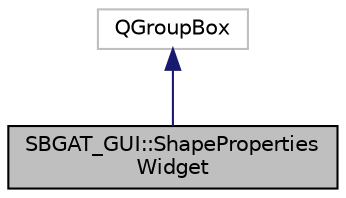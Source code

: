 digraph "SBGAT_GUI::ShapePropertiesWidget"
{
 // LATEX_PDF_SIZE
  edge [fontname="Helvetica",fontsize="10",labelfontname="Helvetica",labelfontsize="10"];
  node [fontname="Helvetica",fontsize="10",shape=record];
  Node2 [label="SBGAT_GUI::ShapeProperties\lWidget",height=0.2,width=0.4,color="black", fillcolor="grey75", style="filled", fontcolor="black",tooltip="ShapePropertiesWidget class defining a widget where a user can specify the values taken by the physic..."];
  Node3 -> Node2 [dir="back",color="midnightblue",fontsize="10",style="solid",fontname="Helvetica"];
  Node3 [label="QGroupBox",height=0.2,width=0.4,color="grey75", fillcolor="white", style="filled",tooltip=" "];
}

